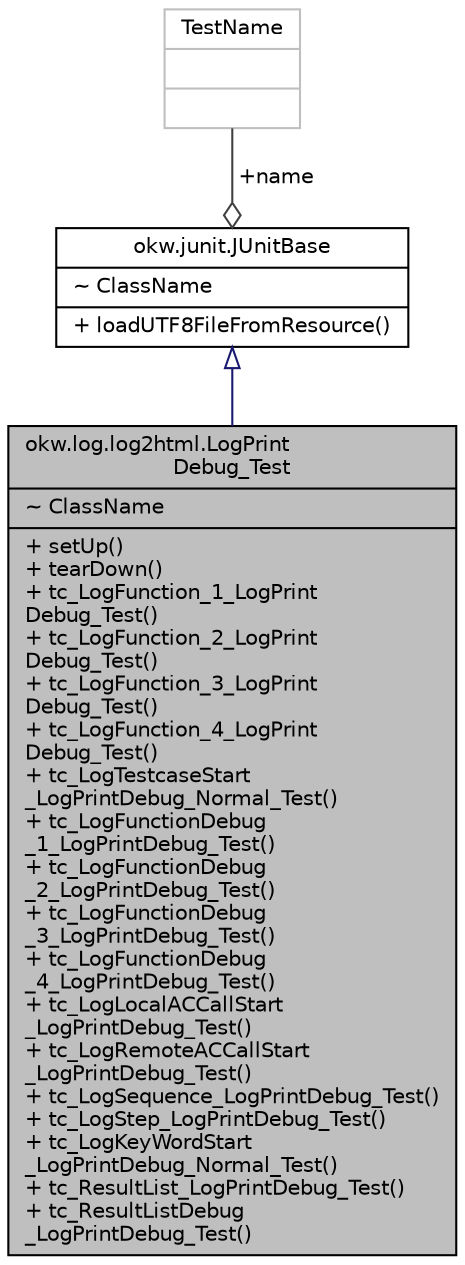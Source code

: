 digraph "okw.log.log2html.LogPrintDebug_Test"
{
 // INTERACTIVE_SVG=YES
 // LATEX_PDF_SIZE
  edge [fontname="Helvetica",fontsize="10",labelfontname="Helvetica",labelfontsize="10"];
  node [fontname="Helvetica",fontsize="10",shape=record];
  Node1 [label="{okw.log.log2html.LogPrint\lDebug_Test\n|~ ClassName\l|+ setUp()\l+ tearDown()\l+ tc_LogFunction_1_LogPrint\lDebug_Test()\l+ tc_LogFunction_2_LogPrint\lDebug_Test()\l+ tc_LogFunction_3_LogPrint\lDebug_Test()\l+ tc_LogFunction_4_LogPrint\lDebug_Test()\l+ tc_LogTestcaseStart\l_LogPrintDebug_Normal_Test()\l+ tc_LogFunctionDebug\l_1_LogPrintDebug_Test()\l+ tc_LogFunctionDebug\l_2_LogPrintDebug_Test()\l+ tc_LogFunctionDebug\l_3_LogPrintDebug_Test()\l+ tc_LogFunctionDebug\l_4_LogPrintDebug_Test()\l+ tc_LogLocalACCallStart\l_LogPrintDebug_Test()\l+ tc_LogRemoteACCallStart\l_LogPrintDebug_Test()\l+ tc_LogSequence_LogPrintDebug_Test()\l+ tc_LogStep_LogPrintDebug_Test()\l+ tc_LogKeyWordStart\l_LogPrintDebug_Normal_Test()\l+ tc_ResultList_LogPrintDebug_Test()\l+ tc_ResultListDebug\l_LogPrintDebug_Test()\l}",height=0.2,width=0.4,color="black", fillcolor="grey75", style="filled", fontcolor="black",tooltip=" "];
  Node2 -> Node1 [dir="back",color="midnightblue",fontsize="10",style="solid",arrowtail="onormal",fontname="Helvetica"];
  Node2 [label="{okw.junit.JUnitBase\n|~ ClassName\l|+ loadUTF8FileFromResource()\l}",height=0.2,width=0.4,color="black", fillcolor="white", style="filled",URL="$classokw_1_1junit_1_1_j_unit_base.html",tooltip="OKW Basisklasse für OKW interne JUnit Test."];
  Node3 -> Node2 [color="grey25",fontsize="10",style="solid",label=" +name" ,arrowhead="odiamond",fontname="Helvetica"];
  Node3 [label="{TestName\n||}",height=0.2,width=0.4,color="grey75", fillcolor="white", style="filled",tooltip=" "];
}
